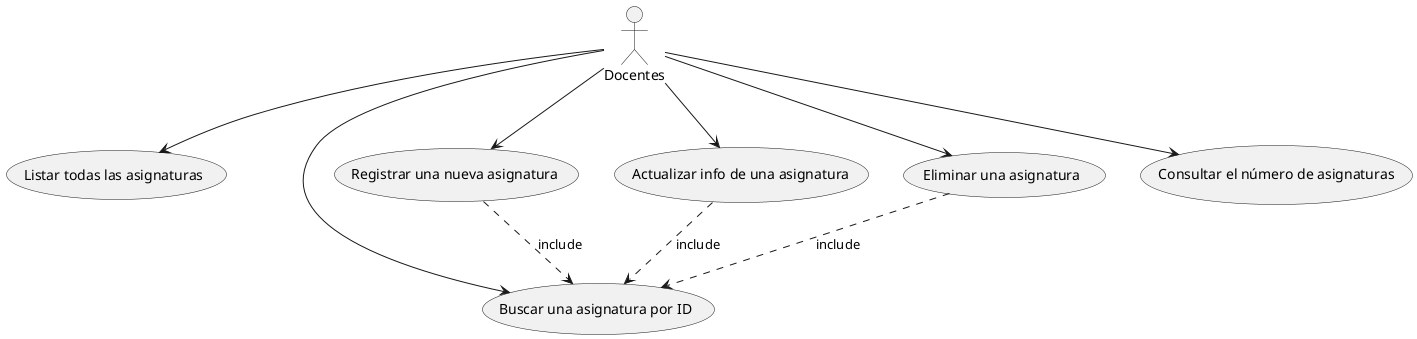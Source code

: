 @startuml
:Docentes:
:Docentes: --> (Listar todas las asignaturas)
:Docentes: --> (Buscar una asignatura por ID)
:Docentes: --> (Registrar una nueva asignatura)
:Docentes: --> (Actualizar info de una asignatura)
:Docentes: --> (Eliminar una asignatura)
:Docentes: --> (Consultar el número de asignaturas)

(Registrar una nueva asignatura) ..> (Buscar una asignatura por ID): include
(Actualizar info de una asignatura) ..> (Buscar una asignatura por ID): include
(Eliminar una asignatura) ..> (Buscar una asignatura por ID): include

@enduml
